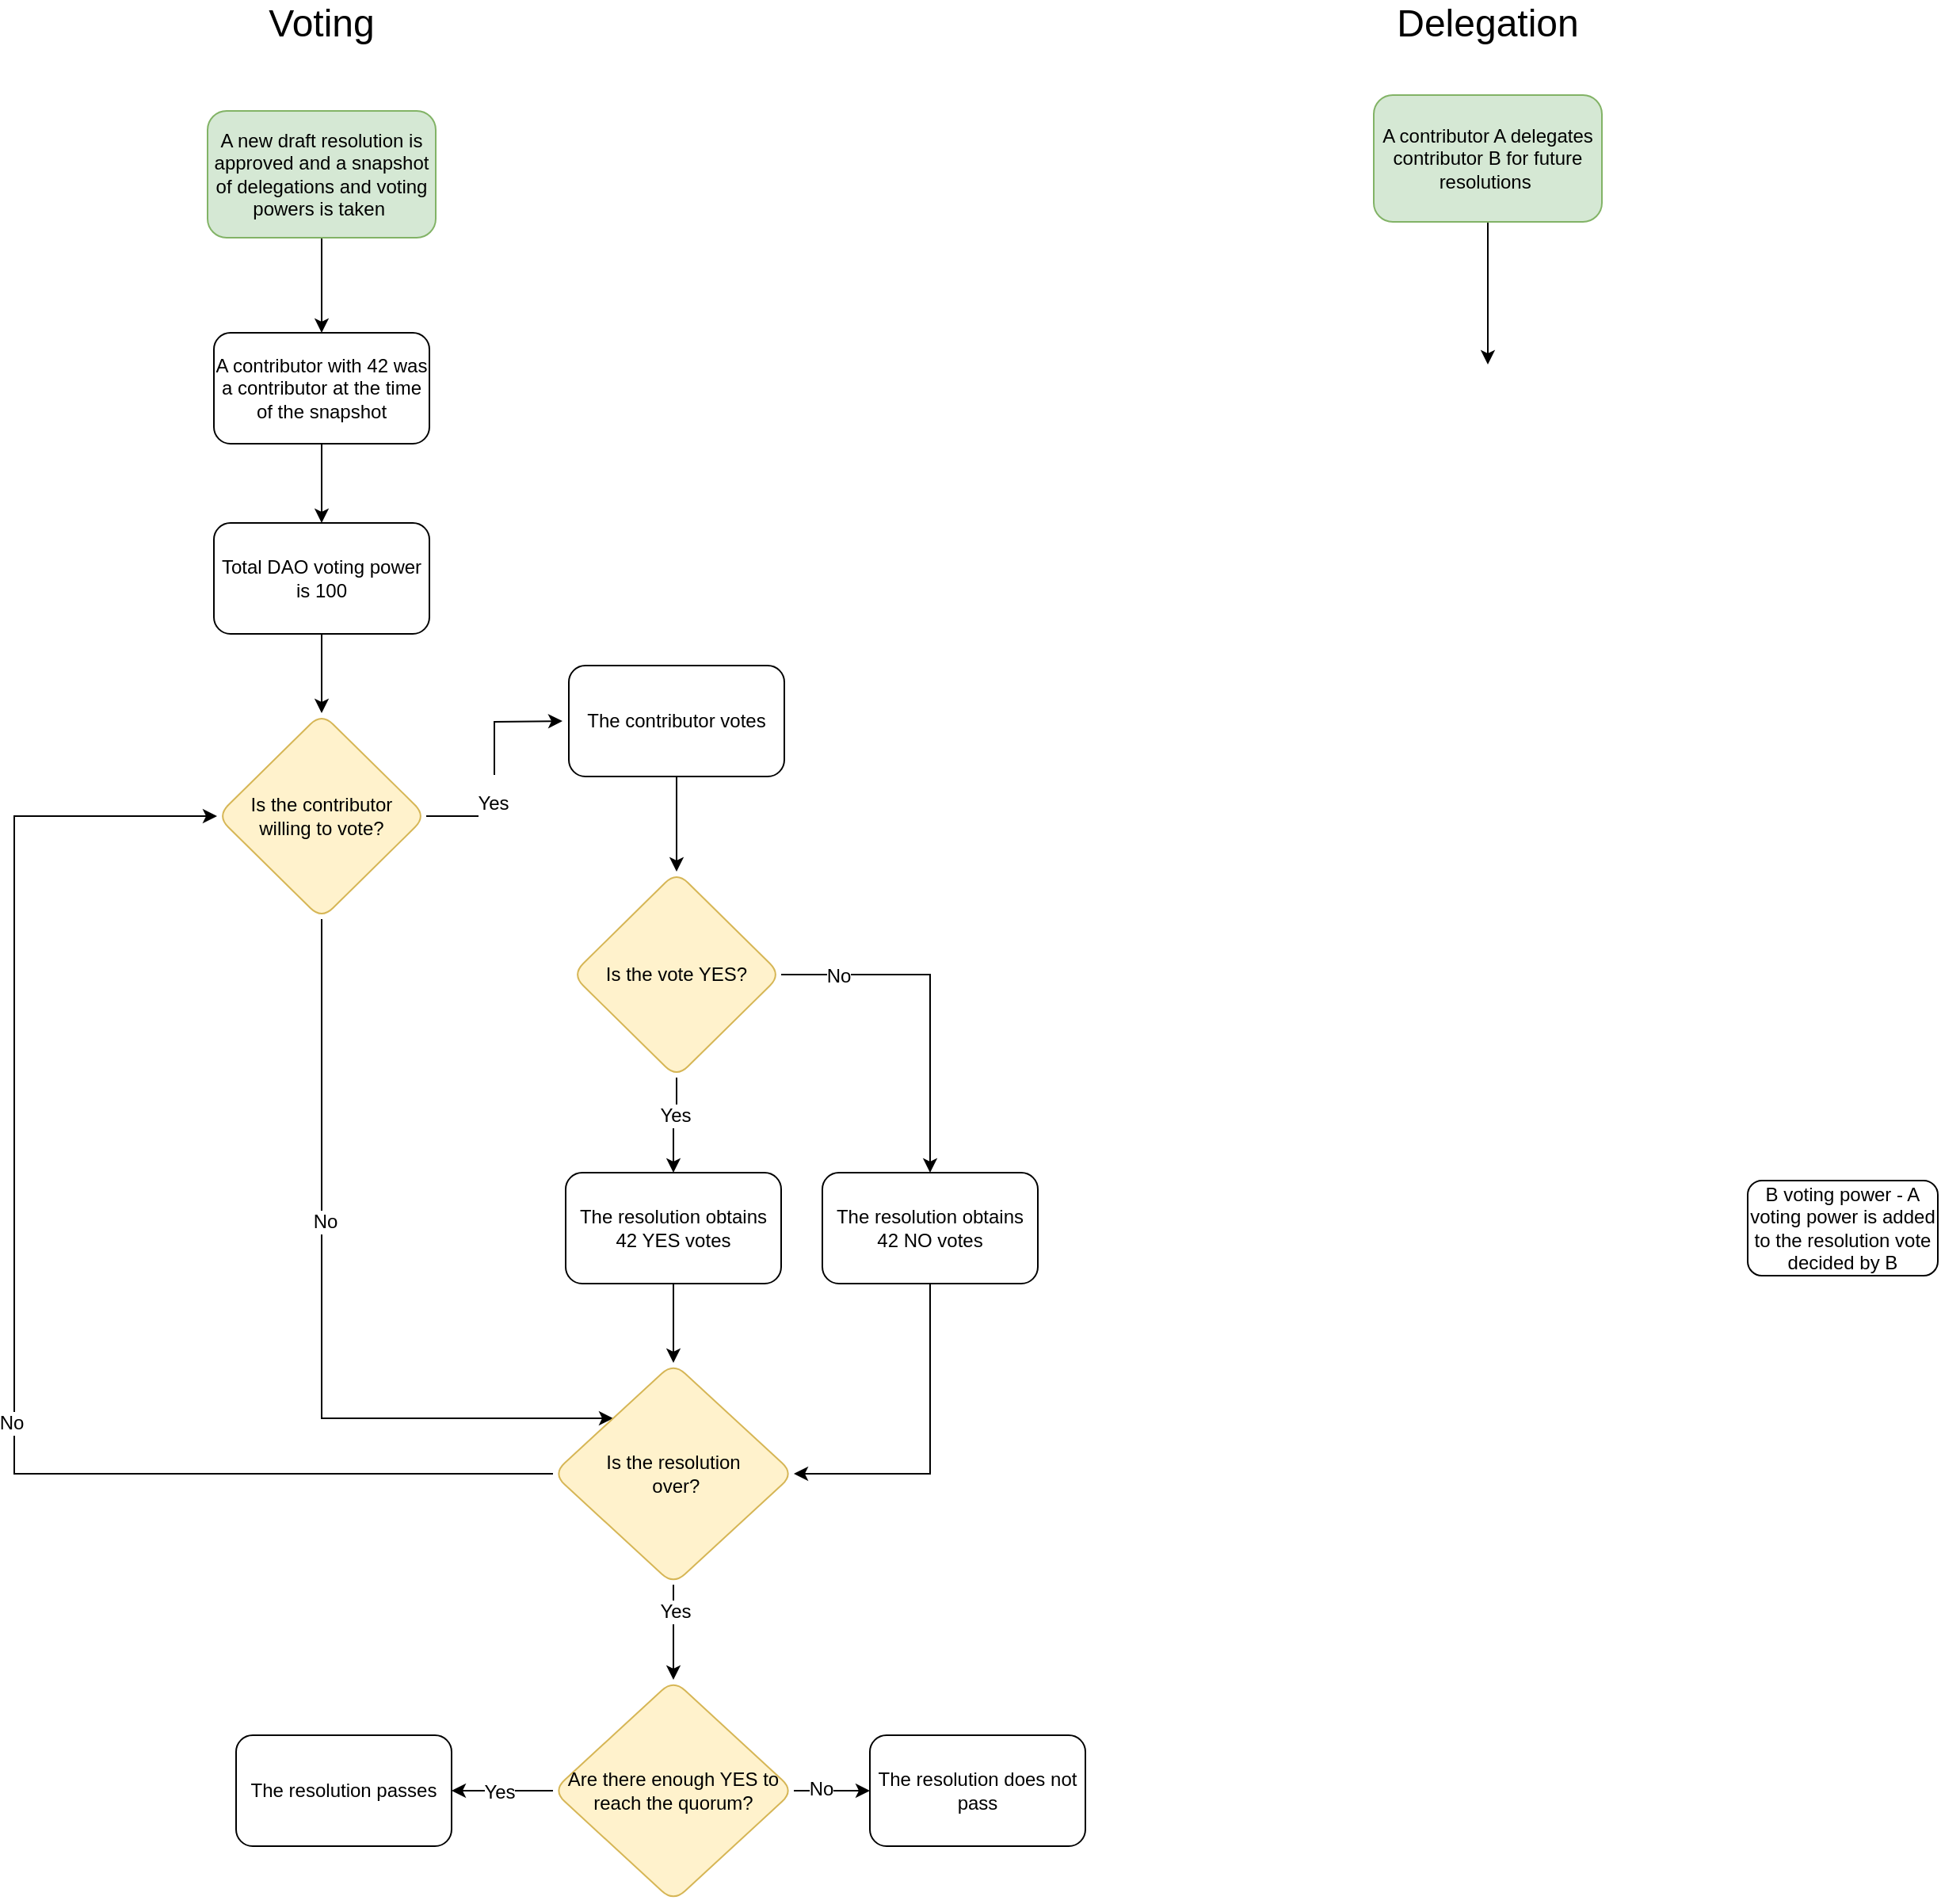 <mxfile version="20.0.4" type="github">
  <diagram id="C5RBs43oDa-KdzZeNtuy" name="Page-1">
    <mxGraphModel dx="946" dy="1698" grid="1" gridSize="10" guides="1" tooltips="1" connect="1" arrows="1" fold="1" page="1" pageScale="1" pageWidth="827" pageHeight="1169" math="0" shadow="0">
      <root>
        <mxCell id="WIyWlLk6GJQsqaUBKTNV-0" />
        <mxCell id="WIyWlLk6GJQsqaUBKTNV-1" parent="WIyWlLk6GJQsqaUBKTNV-0" />
        <mxCell id="p6B5cSZv_JR1WM5m22Rt-24" style="edgeStyle=orthogonalEdgeStyle;rounded=0;orthogonalLoop=1;jettySize=auto;html=1;fontSize=12;" edge="1" parent="WIyWlLk6GJQsqaUBKTNV-1" source="WIyWlLk6GJQsqaUBKTNV-3" target="p6B5cSZv_JR1WM5m22Rt-22">
          <mxGeometry relative="1" as="geometry" />
        </mxCell>
        <mxCell id="WIyWlLk6GJQsqaUBKTNV-3" value="A contributor with 42 was a contributor at the time of the snapshot" style="rounded=1;whiteSpace=wrap;html=1;fontSize=12;glass=0;strokeWidth=1;shadow=0;" parent="WIyWlLk6GJQsqaUBKTNV-1" vertex="1">
          <mxGeometry x="346" y="90" width="136" height="70" as="geometry" />
        </mxCell>
        <mxCell id="p6B5cSZv_JR1WM5m22Rt-0" value="&lt;font style=&quot;font-size: 24px;&quot;&gt;Voting&lt;/font&gt;" style="text;html=1;strokeColor=none;fillColor=none;align=center;verticalAlign=middle;whiteSpace=wrap;rounded=0;" vertex="1" parent="WIyWlLk6GJQsqaUBKTNV-1">
          <mxGeometry x="384" y="-120" width="60" height="30" as="geometry" />
        </mxCell>
        <mxCell id="p6B5cSZv_JR1WM5m22Rt-7" value="" style="edgeStyle=orthogonalEdgeStyle;rounded=0;orthogonalLoop=1;jettySize=auto;html=1;fontSize=24;" edge="1" parent="WIyWlLk6GJQsqaUBKTNV-1" source="p6B5cSZv_JR1WM5m22Rt-3">
          <mxGeometry relative="1" as="geometry">
            <mxPoint x="566" y="335" as="targetPoint" />
          </mxGeometry>
        </mxCell>
        <mxCell id="p6B5cSZv_JR1WM5m22Rt-11" value="&lt;font style=&quot;font-size: 12px;&quot;&gt;Yes&lt;/font&gt;" style="edgeLabel;html=1;align=center;verticalAlign=middle;resizable=0;points=[];fontSize=24;" vertex="1" connectable="0" parent="p6B5cSZv_JR1WM5m22Rt-7">
          <mxGeometry x="-0.233" y="1" relative="1" as="geometry">
            <mxPoint y="1" as="offset" />
          </mxGeometry>
        </mxCell>
        <mxCell id="p6B5cSZv_JR1WM5m22Rt-9" value="" style="edgeStyle=orthogonalEdgeStyle;rounded=0;orthogonalLoop=1;jettySize=auto;html=1;fontSize=24;entryX=0;entryY=0;entryDx=0;entryDy=0;exitX=0.5;exitY=1;exitDx=0;exitDy=0;" edge="1" parent="WIyWlLk6GJQsqaUBKTNV-1" source="p6B5cSZv_JR1WM5m22Rt-3" target="p6B5cSZv_JR1WM5m22Rt-25">
          <mxGeometry relative="1" as="geometry">
            <mxPoint x="414" y="550" as="targetPoint" />
            <Array as="points">
              <mxPoint x="414" y="775" />
            </Array>
          </mxGeometry>
        </mxCell>
        <mxCell id="p6B5cSZv_JR1WM5m22Rt-12" value="No" style="edgeLabel;html=1;align=center;verticalAlign=middle;resizable=0;points=[];fontSize=12;" vertex="1" connectable="0" parent="p6B5cSZv_JR1WM5m22Rt-9">
          <mxGeometry x="-0.235" y="2" relative="1" as="geometry">
            <mxPoint as="offset" />
          </mxGeometry>
        </mxCell>
        <mxCell id="p6B5cSZv_JR1WM5m22Rt-3" value="Is the contributor &lt;br&gt;willing to vote?" style="rhombus;whiteSpace=wrap;html=1;rounded=1;glass=0;strokeWidth=1;shadow=0;fillColor=#fff2cc;strokeColor=#d6b656;" vertex="1" parent="WIyWlLk6GJQsqaUBKTNV-1">
          <mxGeometry x="348" y="330" width="132" height="130" as="geometry" />
        </mxCell>
        <mxCell id="p6B5cSZv_JR1WM5m22Rt-19" style="edgeStyle=orthogonalEdgeStyle;rounded=0;orthogonalLoop=1;jettySize=auto;html=1;entryX=0.5;entryY=0;entryDx=0;entryDy=0;fontSize=12;" edge="1" parent="WIyWlLk6GJQsqaUBKTNV-1" source="p6B5cSZv_JR1WM5m22Rt-10" target="p6B5cSZv_JR1WM5m22Rt-17">
          <mxGeometry relative="1" as="geometry" />
        </mxCell>
        <mxCell id="p6B5cSZv_JR1WM5m22Rt-10" value="The contributor votes" style="rounded=1;whiteSpace=wrap;html=1;fontSize=12;glass=0;strokeWidth=1;shadow=0;" vertex="1" parent="WIyWlLk6GJQsqaUBKTNV-1">
          <mxGeometry x="570" y="300" width="136" height="70" as="geometry" />
        </mxCell>
        <mxCell id="p6B5cSZv_JR1WM5m22Rt-26" style="edgeStyle=orthogonalEdgeStyle;rounded=0;orthogonalLoop=1;jettySize=auto;html=1;entryX=0.5;entryY=0;entryDx=0;entryDy=0;fontSize=12;" edge="1" parent="WIyWlLk6GJQsqaUBKTNV-1" source="p6B5cSZv_JR1WM5m22Rt-16" target="p6B5cSZv_JR1WM5m22Rt-25">
          <mxGeometry relative="1" as="geometry" />
        </mxCell>
        <mxCell id="p6B5cSZv_JR1WM5m22Rt-16" value="The resolution obtains 42 YES votes" style="rounded=1;whiteSpace=wrap;html=1;fontSize=12;glass=0;strokeWidth=1;shadow=0;" vertex="1" parent="WIyWlLk6GJQsqaUBKTNV-1">
          <mxGeometry x="568" y="620" width="136" height="70" as="geometry" />
        </mxCell>
        <mxCell id="p6B5cSZv_JR1WM5m22Rt-18" style="edgeStyle=orthogonalEdgeStyle;rounded=0;orthogonalLoop=1;jettySize=auto;html=1;entryX=0.5;entryY=0;entryDx=0;entryDy=0;fontSize=12;" edge="1" parent="WIyWlLk6GJQsqaUBKTNV-1" source="p6B5cSZv_JR1WM5m22Rt-17" target="p6B5cSZv_JR1WM5m22Rt-16">
          <mxGeometry relative="1" as="geometry" />
        </mxCell>
        <mxCell id="p6B5cSZv_JR1WM5m22Rt-38" value="Yes" style="edgeLabel;html=1;align=center;verticalAlign=middle;resizable=0;points=[];fontSize=12;" vertex="1" connectable="0" parent="p6B5cSZv_JR1WM5m22Rt-18">
          <mxGeometry x="-0.25" y="-1" relative="1" as="geometry">
            <mxPoint as="offset" />
          </mxGeometry>
        </mxCell>
        <mxCell id="p6B5cSZv_JR1WM5m22Rt-20" style="edgeStyle=orthogonalEdgeStyle;rounded=0;orthogonalLoop=1;jettySize=auto;html=1;fontSize=12;entryX=0.5;entryY=0;entryDx=0;entryDy=0;" edge="1" parent="WIyWlLk6GJQsqaUBKTNV-1" source="p6B5cSZv_JR1WM5m22Rt-17" target="p6B5cSZv_JR1WM5m22Rt-21">
          <mxGeometry relative="1" as="geometry">
            <mxPoint x="800" y="620" as="targetPoint" />
          </mxGeometry>
        </mxCell>
        <mxCell id="p6B5cSZv_JR1WM5m22Rt-37" value="No" style="edgeLabel;html=1;align=center;verticalAlign=middle;resizable=0;points=[];fontSize=12;" vertex="1" connectable="0" parent="p6B5cSZv_JR1WM5m22Rt-20">
          <mxGeometry x="-0.671" relative="1" as="geometry">
            <mxPoint y="1" as="offset" />
          </mxGeometry>
        </mxCell>
        <mxCell id="p6B5cSZv_JR1WM5m22Rt-17" value="Is the vote YES?" style="rhombus;whiteSpace=wrap;html=1;rounded=1;glass=0;strokeWidth=1;shadow=0;fillColor=#fff2cc;strokeColor=#d6b656;" vertex="1" parent="WIyWlLk6GJQsqaUBKTNV-1">
          <mxGeometry x="572" y="430" width="132" height="130" as="geometry" />
        </mxCell>
        <mxCell id="p6B5cSZv_JR1WM5m22Rt-27" style="edgeStyle=orthogonalEdgeStyle;rounded=0;orthogonalLoop=1;jettySize=auto;html=1;entryX=1;entryY=0.5;entryDx=0;entryDy=0;fontSize=12;exitX=0.5;exitY=1;exitDx=0;exitDy=0;" edge="1" parent="WIyWlLk6GJQsqaUBKTNV-1" source="p6B5cSZv_JR1WM5m22Rt-21" target="p6B5cSZv_JR1WM5m22Rt-25">
          <mxGeometry relative="1" as="geometry" />
        </mxCell>
        <mxCell id="p6B5cSZv_JR1WM5m22Rt-21" value="The resolution obtains 42 NO votes" style="rounded=1;whiteSpace=wrap;html=1;fontSize=12;glass=0;strokeWidth=1;shadow=0;" vertex="1" parent="WIyWlLk6GJQsqaUBKTNV-1">
          <mxGeometry x="730" y="620" width="136" height="70" as="geometry" />
        </mxCell>
        <mxCell id="p6B5cSZv_JR1WM5m22Rt-23" style="edgeStyle=orthogonalEdgeStyle;rounded=0;orthogonalLoop=1;jettySize=auto;html=1;fontSize=12;" edge="1" parent="WIyWlLk6GJQsqaUBKTNV-1" source="p6B5cSZv_JR1WM5m22Rt-22" target="p6B5cSZv_JR1WM5m22Rt-3">
          <mxGeometry relative="1" as="geometry" />
        </mxCell>
        <mxCell id="p6B5cSZv_JR1WM5m22Rt-22" value="Total DAO voting power is 100" style="rounded=1;whiteSpace=wrap;html=1;fontSize=12;glass=0;strokeWidth=1;shadow=0;" vertex="1" parent="WIyWlLk6GJQsqaUBKTNV-1">
          <mxGeometry x="346" y="210" width="136" height="70" as="geometry" />
        </mxCell>
        <mxCell id="p6B5cSZv_JR1WM5m22Rt-43" style="edgeStyle=orthogonalEdgeStyle;rounded=0;orthogonalLoop=1;jettySize=auto;html=1;fontSize=12;entryX=0.5;entryY=0;entryDx=0;entryDy=0;" edge="1" parent="WIyWlLk6GJQsqaUBKTNV-1" source="p6B5cSZv_JR1WM5m22Rt-25" target="p6B5cSZv_JR1WM5m22Rt-46">
          <mxGeometry relative="1" as="geometry">
            <mxPoint x="626" y="920" as="targetPoint" />
          </mxGeometry>
        </mxCell>
        <mxCell id="p6B5cSZv_JR1WM5m22Rt-45" value="Yes" style="edgeLabel;html=1;align=center;verticalAlign=middle;resizable=0;points=[];fontSize=12;" vertex="1" connectable="0" parent="p6B5cSZv_JR1WM5m22Rt-43">
          <mxGeometry x="-0.485" y="1" relative="1" as="geometry">
            <mxPoint y="1" as="offset" />
          </mxGeometry>
        </mxCell>
        <mxCell id="p6B5cSZv_JR1WM5m22Rt-25" value="Is the resolution&lt;br&gt;&amp;nbsp;over?" style="rhombus;whiteSpace=wrap;html=1;rounded=1;glass=0;strokeWidth=1;shadow=0;fillColor=#fff2cc;strokeColor=#d6b656;" vertex="1" parent="WIyWlLk6GJQsqaUBKTNV-1">
          <mxGeometry x="560" y="740" width="152" height="140" as="geometry" />
        </mxCell>
        <mxCell id="p6B5cSZv_JR1WM5m22Rt-36" value="The resolution passes" style="rounded=1;whiteSpace=wrap;html=1;fontSize=12;glass=0;strokeWidth=1;shadow=0;" vertex="1" parent="WIyWlLk6GJQsqaUBKTNV-1">
          <mxGeometry x="360" y="975" width="136" height="70" as="geometry" />
        </mxCell>
        <mxCell id="p6B5cSZv_JR1WM5m22Rt-41" style="edgeStyle=orthogonalEdgeStyle;rounded=0;orthogonalLoop=1;jettySize=auto;html=1;entryX=0;entryY=0.5;entryDx=0;entryDy=0;fontSize=12;exitX=0;exitY=0.5;exitDx=0;exitDy=0;" edge="1" parent="WIyWlLk6GJQsqaUBKTNV-1" source="p6B5cSZv_JR1WM5m22Rt-25" target="p6B5cSZv_JR1WM5m22Rt-3">
          <mxGeometry relative="1" as="geometry">
            <Array as="points">
              <mxPoint x="220" y="810" />
              <mxPoint x="220" y="395" />
            </Array>
          </mxGeometry>
        </mxCell>
        <mxCell id="p6B5cSZv_JR1WM5m22Rt-42" value="No" style="edgeLabel;html=1;align=center;verticalAlign=middle;resizable=0;points=[];fontSize=12;" vertex="1" connectable="0" parent="p6B5cSZv_JR1WM5m22Rt-41">
          <mxGeometry x="-0.156" y="2" relative="1" as="geometry">
            <mxPoint as="offset" />
          </mxGeometry>
        </mxCell>
        <mxCell id="p6B5cSZv_JR1WM5m22Rt-47" style="edgeStyle=orthogonalEdgeStyle;rounded=0;orthogonalLoop=1;jettySize=auto;html=1;fontSize=12;entryX=0;entryY=0.5;entryDx=0;entryDy=0;" edge="1" parent="WIyWlLk6GJQsqaUBKTNV-1" source="p6B5cSZv_JR1WM5m22Rt-46" target="p6B5cSZv_JR1WM5m22Rt-48">
          <mxGeometry relative="1" as="geometry">
            <mxPoint x="740" y="1010" as="targetPoint" />
          </mxGeometry>
        </mxCell>
        <mxCell id="p6B5cSZv_JR1WM5m22Rt-51" value="No" style="edgeLabel;html=1;align=center;verticalAlign=middle;resizable=0;points=[];fontSize=12;" vertex="1" connectable="0" parent="p6B5cSZv_JR1WM5m22Rt-47">
          <mxGeometry x="-0.286" y="1" relative="1" as="geometry">
            <mxPoint as="offset" />
          </mxGeometry>
        </mxCell>
        <mxCell id="p6B5cSZv_JR1WM5m22Rt-49" style="edgeStyle=orthogonalEdgeStyle;rounded=0;orthogonalLoop=1;jettySize=auto;html=1;entryX=1;entryY=0.5;entryDx=0;entryDy=0;fontSize=12;" edge="1" parent="WIyWlLk6GJQsqaUBKTNV-1" source="p6B5cSZv_JR1WM5m22Rt-46" target="p6B5cSZv_JR1WM5m22Rt-36">
          <mxGeometry relative="1" as="geometry" />
        </mxCell>
        <mxCell id="p6B5cSZv_JR1WM5m22Rt-50" value="Yes" style="edgeLabel;html=1;align=center;verticalAlign=middle;resizable=0;points=[];fontSize=12;" vertex="1" connectable="0" parent="p6B5cSZv_JR1WM5m22Rt-49">
          <mxGeometry x="0.074" y="1" relative="1" as="geometry">
            <mxPoint as="offset" />
          </mxGeometry>
        </mxCell>
        <mxCell id="p6B5cSZv_JR1WM5m22Rt-46" value="Are there enough YES to reach the quorum?" style="rhombus;whiteSpace=wrap;html=1;rounded=1;glass=0;strokeWidth=1;shadow=0;fillColor=#fff2cc;strokeColor=#d6b656;" vertex="1" parent="WIyWlLk6GJQsqaUBKTNV-1">
          <mxGeometry x="560" y="940" width="152" height="140" as="geometry" />
        </mxCell>
        <mxCell id="p6B5cSZv_JR1WM5m22Rt-48" value="The resolution does not pass" style="rounded=1;whiteSpace=wrap;html=1;fontSize=12;glass=0;strokeWidth=1;shadow=0;" vertex="1" parent="WIyWlLk6GJQsqaUBKTNV-1">
          <mxGeometry x="760" y="975" width="136" height="70" as="geometry" />
        </mxCell>
        <mxCell id="p6B5cSZv_JR1WM5m22Rt-98" style="edgeStyle=orthogonalEdgeStyle;rounded=0;orthogonalLoop=1;jettySize=auto;html=1;fontSize=12;" edge="1" parent="WIyWlLk6GJQsqaUBKTNV-1" source="p6B5cSZv_JR1WM5m22Rt-70" target="WIyWlLk6GJQsqaUBKTNV-3">
          <mxGeometry relative="1" as="geometry" />
        </mxCell>
        <mxCell id="p6B5cSZv_JR1WM5m22Rt-70" value="A new draft resolution is approved and a snapshot of delegations and voting powers is taken&amp;nbsp;" style="rounded=1;whiteSpace=wrap;html=1;fontSize=12;glass=0;strokeWidth=1;shadow=0;fillColor=#d5e8d4;strokeColor=#82b366;" vertex="1" parent="WIyWlLk6GJQsqaUBKTNV-1">
          <mxGeometry x="342" y="-50" width="144" height="80" as="geometry" />
        </mxCell>
        <mxCell id="p6B5cSZv_JR1WM5m22Rt-99" value="&lt;font style=&quot;font-size: 24px;&quot;&gt;Delegation&lt;/font&gt;" style="text;html=1;strokeColor=none;fillColor=none;align=center;verticalAlign=middle;whiteSpace=wrap;rounded=0;" vertex="1" parent="WIyWlLk6GJQsqaUBKTNV-1">
          <mxGeometry x="1120" y="-120" width="60" height="30" as="geometry" />
        </mxCell>
        <mxCell id="p6B5cSZv_JR1WM5m22Rt-102" value="" style="edgeStyle=orthogonalEdgeStyle;rounded=0;orthogonalLoop=1;jettySize=auto;html=1;fontSize=12;entryX=0.5;entryY=0;entryDx=0;entryDy=0;" edge="1" parent="WIyWlLk6GJQsqaUBKTNV-1" source="p6B5cSZv_JR1WM5m22Rt-100">
          <mxGeometry relative="1" as="geometry">
            <mxPoint x="1150" y="110" as="targetPoint" />
          </mxGeometry>
        </mxCell>
        <mxCell id="p6B5cSZv_JR1WM5m22Rt-100" value="A contributor A delegates contributor B for future resolutions&amp;nbsp;" style="rounded=1;whiteSpace=wrap;html=1;fontSize=12;glass=0;strokeWidth=1;shadow=0;fillColor=#d5e8d4;strokeColor=#82b366;" vertex="1" parent="WIyWlLk6GJQsqaUBKTNV-1">
          <mxGeometry x="1078" y="-60" width="144" height="80" as="geometry" />
        </mxCell>
        <mxCell id="p6B5cSZv_JR1WM5m22Rt-131" value="B voting power - A voting power is added to the resolution vote decided by B" style="whiteSpace=wrap;html=1;rounded=1;glass=0;strokeWidth=1;shadow=0;" vertex="1" parent="WIyWlLk6GJQsqaUBKTNV-1">
          <mxGeometry x="1314" y="625" width="120" height="60" as="geometry" />
        </mxCell>
      </root>
    </mxGraphModel>
  </diagram>
</mxfile>
